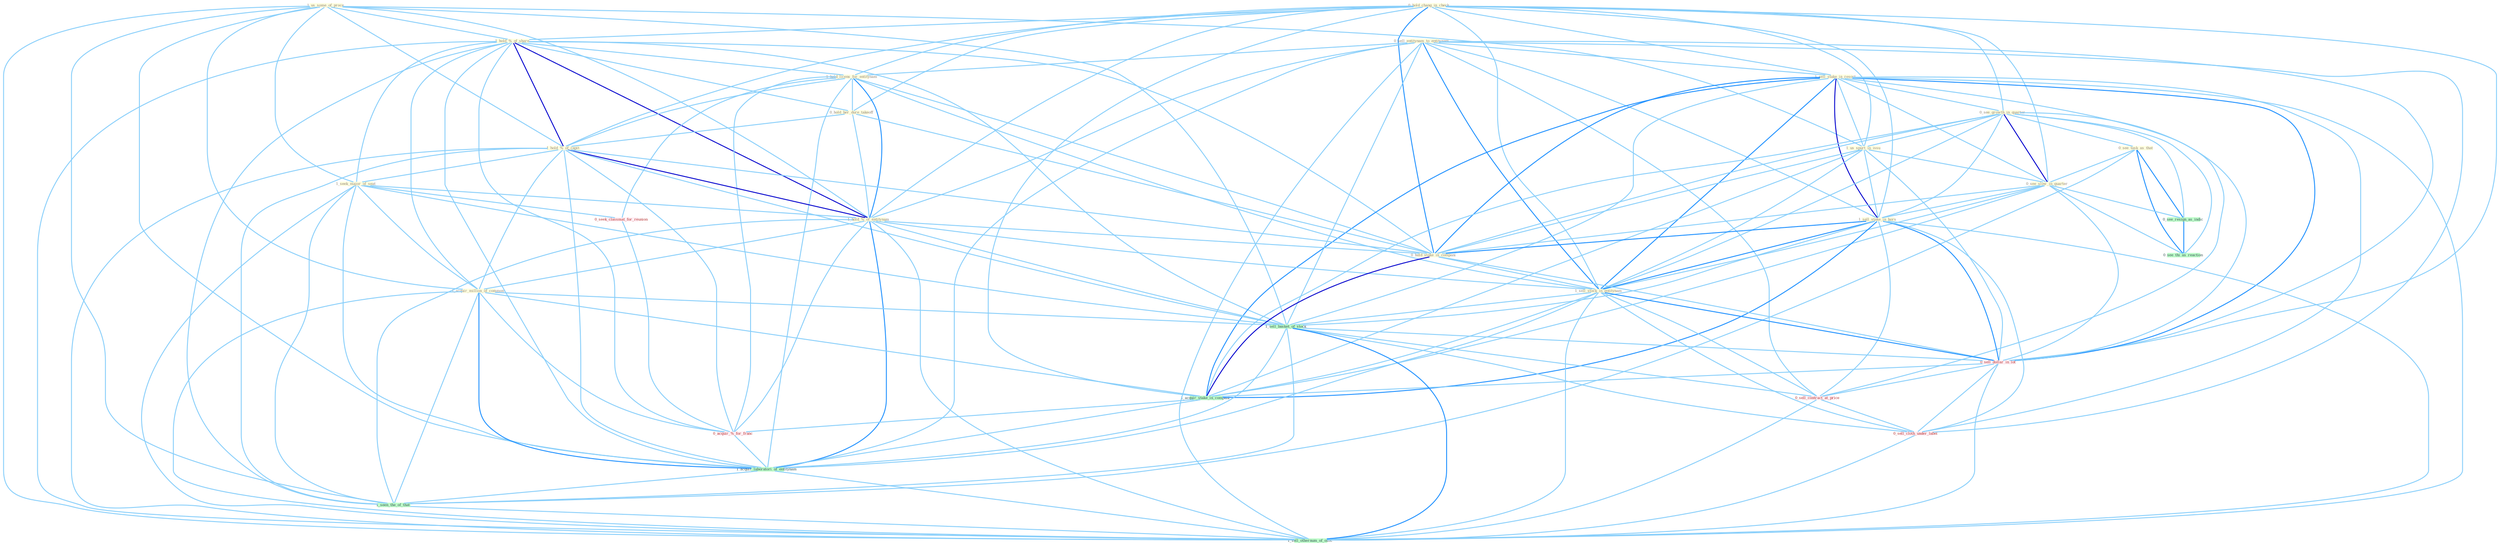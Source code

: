 Graph G{ 
    node
    [shape=polygon,style=filled,width=.5,height=.06,color="#BDFCC9",fixedsize=true,fontsize=4,
    fontcolor="#2f4f4f"];
    {node
    [color="#ffffe0", fontcolor="#8b7d6b"] "0_hold_chang_in_check " "1_us_some_of_proce " "1_hold_%_of_share " "0_sell_entitynam_to_entitynam " "1_sell_stake_in_resort " "1_hold_licens_for_entitynam " "0_see_growth_in_quarter " "0_hold_her_dure_takeoff " "1_hold_%_of_capit " "1_us_spurt_in_issu " "0_see_task_as_that " "1_seek_major_of_seat " "1_hold_%_of_entitynam " "0_see_slow_in_quarter " "1_acquir_million_of_common " "1_sell_stake_in_hors " "0_hold_stake_in_compani " "1_sell_stock_in_entitynam "}
{node [color="#fff0f5", fontcolor="#b22222"] "0_seek_classmat_for_reunion " "0_sell_dollar_in_lot " "0_acquir_%_for_franc " "0_sell_contract_at_price " "0_sell_cloth_under_label "}
edge [color="#B0E2FF"];

	"0_hold_chang_in_check " -- "1_hold_%_of_share " [w="1", color="#87cefa" ];
	"0_hold_chang_in_check " -- "1_sell_stake_in_resort " [w="1", color="#87cefa" ];
	"0_hold_chang_in_check " -- "1_hold_licens_for_entitynam " [w="1", color="#87cefa" ];
	"0_hold_chang_in_check " -- "0_see_growth_in_quarter " [w="1", color="#87cefa" ];
	"0_hold_chang_in_check " -- "0_hold_her_dure_takeoff " [w="1", color="#87cefa" ];
	"0_hold_chang_in_check " -- "1_hold_%_of_capit " [w="1", color="#87cefa" ];
	"0_hold_chang_in_check " -- "1_us_spurt_in_issu " [w="1", color="#87cefa" ];
	"0_hold_chang_in_check " -- "1_hold_%_of_entitynam " [w="1", color="#87cefa" ];
	"0_hold_chang_in_check " -- "0_see_slow_in_quarter " [w="1", color="#87cefa" ];
	"0_hold_chang_in_check " -- "1_sell_stake_in_hors " [w="1", color="#87cefa" ];
	"0_hold_chang_in_check " -- "0_hold_stake_in_compani " [w="2", color="#1e90ff" , len=0.8];
	"0_hold_chang_in_check " -- "1_sell_stock_in_entitynam " [w="1", color="#87cefa" ];
	"0_hold_chang_in_check " -- "0_sell_dollar_in_lot " [w="1", color="#87cefa" ];
	"0_hold_chang_in_check " -- "1_acquir_stake_in_compani " [w="1", color="#87cefa" ];
	"1_us_some_of_proce " -- "1_hold_%_of_share " [w="1", color="#87cefa" ];
	"1_us_some_of_proce " -- "1_hold_%_of_capit " [w="1", color="#87cefa" ];
	"1_us_some_of_proce " -- "1_us_spurt_in_issu " [w="1", color="#87cefa" ];
	"1_us_some_of_proce " -- "1_seek_major_of_seat " [w="1", color="#87cefa" ];
	"1_us_some_of_proce " -- "1_hold_%_of_entitynam " [w="1", color="#87cefa" ];
	"1_us_some_of_proce " -- "1_acquir_million_of_common " [w="1", color="#87cefa" ];
	"1_us_some_of_proce " -- "1_sell_basket_of_stock " [w="1", color="#87cefa" ];
	"1_us_some_of_proce " -- "1_acquir_laboratori_of_entitynam " [w="1", color="#87cefa" ];
	"1_us_some_of_proce " -- "1_seen_the_of_that " [w="1", color="#87cefa" ];
	"1_us_some_of_proce " -- "1_sell_othernum_of_offic " [w="1", color="#87cefa" ];
	"1_hold_%_of_share " -- "1_hold_licens_for_entitynam " [w="1", color="#87cefa" ];
	"1_hold_%_of_share " -- "0_hold_her_dure_takeoff " [w="1", color="#87cefa" ];
	"1_hold_%_of_share " -- "1_hold_%_of_capit " [w="3", color="#0000cd" , len=0.6];
	"1_hold_%_of_share " -- "1_seek_major_of_seat " [w="1", color="#87cefa" ];
	"1_hold_%_of_share " -- "1_hold_%_of_entitynam " [w="3", color="#0000cd" , len=0.6];
	"1_hold_%_of_share " -- "1_acquir_million_of_common " [w="1", color="#87cefa" ];
	"1_hold_%_of_share " -- "0_hold_stake_in_compani " [w="1", color="#87cefa" ];
	"1_hold_%_of_share " -- "1_sell_basket_of_stock " [w="1", color="#87cefa" ];
	"1_hold_%_of_share " -- "0_acquir_%_for_franc " [w="1", color="#87cefa" ];
	"1_hold_%_of_share " -- "1_acquir_laboratori_of_entitynam " [w="1", color="#87cefa" ];
	"1_hold_%_of_share " -- "1_seen_the_of_that " [w="1", color="#87cefa" ];
	"1_hold_%_of_share " -- "1_sell_othernum_of_offic " [w="1", color="#87cefa" ];
	"0_sell_entitynam_to_entitynam " -- "1_sell_stake_in_resort " [w="1", color="#87cefa" ];
	"0_sell_entitynam_to_entitynam " -- "1_hold_licens_for_entitynam " [w="1", color="#87cefa" ];
	"0_sell_entitynam_to_entitynam " -- "1_hold_%_of_entitynam " [w="1", color="#87cefa" ];
	"0_sell_entitynam_to_entitynam " -- "1_sell_stake_in_hors " [w="1", color="#87cefa" ];
	"0_sell_entitynam_to_entitynam " -- "1_sell_stock_in_entitynam " [w="2", color="#1e90ff" , len=0.8];
	"0_sell_entitynam_to_entitynam " -- "1_sell_basket_of_stock " [w="1", color="#87cefa" ];
	"0_sell_entitynam_to_entitynam " -- "0_sell_dollar_in_lot " [w="1", color="#87cefa" ];
	"0_sell_entitynam_to_entitynam " -- "0_sell_contract_at_price " [w="1", color="#87cefa" ];
	"0_sell_entitynam_to_entitynam " -- "1_acquir_laboratori_of_entitynam " [w="1", color="#87cefa" ];
	"0_sell_entitynam_to_entitynam " -- "0_sell_cloth_under_label " [w="1", color="#87cefa" ];
	"0_sell_entitynam_to_entitynam " -- "1_sell_othernum_of_offic " [w="1", color="#87cefa" ];
	"1_sell_stake_in_resort " -- "0_see_growth_in_quarter " [w="1", color="#87cefa" ];
	"1_sell_stake_in_resort " -- "1_us_spurt_in_issu " [w="1", color="#87cefa" ];
	"1_sell_stake_in_resort " -- "0_see_slow_in_quarter " [w="1", color="#87cefa" ];
	"1_sell_stake_in_resort " -- "1_sell_stake_in_hors " [w="3", color="#0000cd" , len=0.6];
	"1_sell_stake_in_resort " -- "0_hold_stake_in_compani " [w="2", color="#1e90ff" , len=0.8];
	"1_sell_stake_in_resort " -- "1_sell_stock_in_entitynam " [w="2", color="#1e90ff" , len=0.8];
	"1_sell_stake_in_resort " -- "1_sell_basket_of_stock " [w="1", color="#87cefa" ];
	"1_sell_stake_in_resort " -- "0_sell_dollar_in_lot " [w="2", color="#1e90ff" , len=0.8];
	"1_sell_stake_in_resort " -- "1_acquir_stake_in_compani " [w="2", color="#1e90ff" , len=0.8];
	"1_sell_stake_in_resort " -- "0_sell_contract_at_price " [w="1", color="#87cefa" ];
	"1_sell_stake_in_resort " -- "0_sell_cloth_under_label " [w="1", color="#87cefa" ];
	"1_sell_stake_in_resort " -- "1_sell_othernum_of_offic " [w="1", color="#87cefa" ];
	"1_hold_licens_for_entitynam " -- "0_hold_her_dure_takeoff " [w="1", color="#87cefa" ];
	"1_hold_licens_for_entitynam " -- "1_hold_%_of_capit " [w="1", color="#87cefa" ];
	"1_hold_licens_for_entitynam " -- "1_hold_%_of_entitynam " [w="2", color="#1e90ff" , len=0.8];
	"1_hold_licens_for_entitynam " -- "0_hold_stake_in_compani " [w="1", color="#87cefa" ];
	"1_hold_licens_for_entitynam " -- "1_sell_stock_in_entitynam " [w="1", color="#87cefa" ];
	"1_hold_licens_for_entitynam " -- "0_seek_classmat_for_reunion " [w="1", color="#87cefa" ];
	"1_hold_licens_for_entitynam " -- "0_acquir_%_for_franc " [w="1", color="#87cefa" ];
	"1_hold_licens_for_entitynam " -- "1_acquir_laboratori_of_entitynam " [w="1", color="#87cefa" ];
	"0_see_growth_in_quarter " -- "1_us_spurt_in_issu " [w="1", color="#87cefa" ];
	"0_see_growth_in_quarter " -- "0_see_task_as_that " [w="1", color="#87cefa" ];
	"0_see_growth_in_quarter " -- "0_see_slow_in_quarter " [w="3", color="#0000cd" , len=0.6];
	"0_see_growth_in_quarter " -- "1_sell_stake_in_hors " [w="1", color="#87cefa" ];
	"0_see_growth_in_quarter " -- "0_hold_stake_in_compani " [w="1", color="#87cefa" ];
	"0_see_growth_in_quarter " -- "1_sell_stock_in_entitynam " [w="1", color="#87cefa" ];
	"0_see_growth_in_quarter " -- "0_sell_dollar_in_lot " [w="1", color="#87cefa" ];
	"0_see_growth_in_quarter " -- "0_see_resign_as_indic " [w="1", color="#87cefa" ];
	"0_see_growth_in_quarter " -- "1_acquir_stake_in_compani " [w="1", color="#87cefa" ];
	"0_see_growth_in_quarter " -- "0_see_thi_as_reaction " [w="1", color="#87cefa" ];
	"0_hold_her_dure_takeoff " -- "1_hold_%_of_capit " [w="1", color="#87cefa" ];
	"0_hold_her_dure_takeoff " -- "1_hold_%_of_entitynam " [w="1", color="#87cefa" ];
	"0_hold_her_dure_takeoff " -- "0_hold_stake_in_compani " [w="1", color="#87cefa" ];
	"1_hold_%_of_capit " -- "1_seek_major_of_seat " [w="1", color="#87cefa" ];
	"1_hold_%_of_capit " -- "1_hold_%_of_entitynam " [w="3", color="#0000cd" , len=0.6];
	"1_hold_%_of_capit " -- "1_acquir_million_of_common " [w="1", color="#87cefa" ];
	"1_hold_%_of_capit " -- "0_hold_stake_in_compani " [w="1", color="#87cefa" ];
	"1_hold_%_of_capit " -- "1_sell_basket_of_stock " [w="1", color="#87cefa" ];
	"1_hold_%_of_capit " -- "0_acquir_%_for_franc " [w="1", color="#87cefa" ];
	"1_hold_%_of_capit " -- "1_acquir_laboratori_of_entitynam " [w="1", color="#87cefa" ];
	"1_hold_%_of_capit " -- "1_seen_the_of_that " [w="1", color="#87cefa" ];
	"1_hold_%_of_capit " -- "1_sell_othernum_of_offic " [w="1", color="#87cefa" ];
	"1_us_spurt_in_issu " -- "0_see_slow_in_quarter " [w="1", color="#87cefa" ];
	"1_us_spurt_in_issu " -- "1_sell_stake_in_hors " [w="1", color="#87cefa" ];
	"1_us_spurt_in_issu " -- "0_hold_stake_in_compani " [w="1", color="#87cefa" ];
	"1_us_spurt_in_issu " -- "1_sell_stock_in_entitynam " [w="1", color="#87cefa" ];
	"1_us_spurt_in_issu " -- "0_sell_dollar_in_lot " [w="1", color="#87cefa" ];
	"1_us_spurt_in_issu " -- "1_acquir_stake_in_compani " [w="1", color="#87cefa" ];
	"0_see_task_as_that " -- "0_see_slow_in_quarter " [w="1", color="#87cefa" ];
	"0_see_task_as_that " -- "0_see_resign_as_indic " [w="2", color="#1e90ff" , len=0.8];
	"0_see_task_as_that " -- "1_seen_the_of_that " [w="1", color="#87cefa" ];
	"0_see_task_as_that " -- "0_see_thi_as_reaction " [w="2", color="#1e90ff" , len=0.8];
	"1_seek_major_of_seat " -- "1_hold_%_of_entitynam " [w="1", color="#87cefa" ];
	"1_seek_major_of_seat " -- "1_acquir_million_of_common " [w="1", color="#87cefa" ];
	"1_seek_major_of_seat " -- "0_seek_classmat_for_reunion " [w="1", color="#87cefa" ];
	"1_seek_major_of_seat " -- "1_sell_basket_of_stock " [w="1", color="#87cefa" ];
	"1_seek_major_of_seat " -- "1_acquir_laboratori_of_entitynam " [w="1", color="#87cefa" ];
	"1_seek_major_of_seat " -- "1_seen_the_of_that " [w="1", color="#87cefa" ];
	"1_seek_major_of_seat " -- "1_sell_othernum_of_offic " [w="1", color="#87cefa" ];
	"1_hold_%_of_entitynam " -- "1_acquir_million_of_common " [w="1", color="#87cefa" ];
	"1_hold_%_of_entitynam " -- "0_hold_stake_in_compani " [w="1", color="#87cefa" ];
	"1_hold_%_of_entitynam " -- "1_sell_stock_in_entitynam " [w="1", color="#87cefa" ];
	"1_hold_%_of_entitynam " -- "1_sell_basket_of_stock " [w="1", color="#87cefa" ];
	"1_hold_%_of_entitynam " -- "0_acquir_%_for_franc " [w="1", color="#87cefa" ];
	"1_hold_%_of_entitynam " -- "1_acquir_laboratori_of_entitynam " [w="2", color="#1e90ff" , len=0.8];
	"1_hold_%_of_entitynam " -- "1_seen_the_of_that " [w="1", color="#87cefa" ];
	"1_hold_%_of_entitynam " -- "1_sell_othernum_of_offic " [w="1", color="#87cefa" ];
	"0_see_slow_in_quarter " -- "1_sell_stake_in_hors " [w="1", color="#87cefa" ];
	"0_see_slow_in_quarter " -- "0_hold_stake_in_compani " [w="1", color="#87cefa" ];
	"0_see_slow_in_quarter " -- "1_sell_stock_in_entitynam " [w="1", color="#87cefa" ];
	"0_see_slow_in_quarter " -- "0_sell_dollar_in_lot " [w="1", color="#87cefa" ];
	"0_see_slow_in_quarter " -- "0_see_resign_as_indic " [w="1", color="#87cefa" ];
	"0_see_slow_in_quarter " -- "1_acquir_stake_in_compani " [w="1", color="#87cefa" ];
	"0_see_slow_in_quarter " -- "0_see_thi_as_reaction " [w="1", color="#87cefa" ];
	"1_acquir_million_of_common " -- "1_sell_basket_of_stock " [w="1", color="#87cefa" ];
	"1_acquir_million_of_common " -- "1_acquir_stake_in_compani " [w="1", color="#87cefa" ];
	"1_acquir_million_of_common " -- "0_acquir_%_for_franc " [w="1", color="#87cefa" ];
	"1_acquir_million_of_common " -- "1_acquir_laboratori_of_entitynam " [w="2", color="#1e90ff" , len=0.8];
	"1_acquir_million_of_common " -- "1_seen_the_of_that " [w="1", color="#87cefa" ];
	"1_acquir_million_of_common " -- "1_sell_othernum_of_offic " [w="1", color="#87cefa" ];
	"1_sell_stake_in_hors " -- "0_hold_stake_in_compani " [w="2", color="#1e90ff" , len=0.8];
	"1_sell_stake_in_hors " -- "1_sell_stock_in_entitynam " [w="2", color="#1e90ff" , len=0.8];
	"1_sell_stake_in_hors " -- "1_sell_basket_of_stock " [w="1", color="#87cefa" ];
	"1_sell_stake_in_hors " -- "0_sell_dollar_in_lot " [w="2", color="#1e90ff" , len=0.8];
	"1_sell_stake_in_hors " -- "1_acquir_stake_in_compani " [w="2", color="#1e90ff" , len=0.8];
	"1_sell_stake_in_hors " -- "0_sell_contract_at_price " [w="1", color="#87cefa" ];
	"1_sell_stake_in_hors " -- "0_sell_cloth_under_label " [w="1", color="#87cefa" ];
	"1_sell_stake_in_hors " -- "1_sell_othernum_of_offic " [w="1", color="#87cefa" ];
	"0_hold_stake_in_compani " -- "1_sell_stock_in_entitynam " [w="1", color="#87cefa" ];
	"0_hold_stake_in_compani " -- "0_sell_dollar_in_lot " [w="1", color="#87cefa" ];
	"0_hold_stake_in_compani " -- "1_acquir_stake_in_compani " [w="3", color="#0000cd" , len=0.6];
	"1_sell_stock_in_entitynam " -- "1_sell_basket_of_stock " [w="1", color="#87cefa" ];
	"1_sell_stock_in_entitynam " -- "0_sell_dollar_in_lot " [w="2", color="#1e90ff" , len=0.8];
	"1_sell_stock_in_entitynam " -- "1_acquir_stake_in_compani " [w="1", color="#87cefa" ];
	"1_sell_stock_in_entitynam " -- "0_sell_contract_at_price " [w="1", color="#87cefa" ];
	"1_sell_stock_in_entitynam " -- "1_acquir_laboratori_of_entitynam " [w="1", color="#87cefa" ];
	"1_sell_stock_in_entitynam " -- "0_sell_cloth_under_label " [w="1", color="#87cefa" ];
	"1_sell_stock_in_entitynam " -- "1_sell_othernum_of_offic " [w="1", color="#87cefa" ];
	"0_seek_classmat_for_reunion " -- "0_acquir_%_for_franc " [w="1", color="#87cefa" ];
	"1_sell_basket_of_stock " -- "0_sell_dollar_in_lot " [w="1", color="#87cefa" ];
	"1_sell_basket_of_stock " -- "0_sell_contract_at_price " [w="1", color="#87cefa" ];
	"1_sell_basket_of_stock " -- "1_acquir_laboratori_of_entitynam " [w="1", color="#87cefa" ];
	"1_sell_basket_of_stock " -- "0_sell_cloth_under_label " [w="1", color="#87cefa" ];
	"1_sell_basket_of_stock " -- "1_seen_the_of_that " [w="1", color="#87cefa" ];
	"1_sell_basket_of_stock " -- "1_sell_othernum_of_offic " [w="2", color="#1e90ff" , len=0.8];
	"0_sell_dollar_in_lot " -- "1_acquir_stake_in_compani " [w="1", color="#87cefa" ];
	"0_sell_dollar_in_lot " -- "0_sell_contract_at_price " [w="1", color="#87cefa" ];
	"0_sell_dollar_in_lot " -- "0_sell_cloth_under_label " [w="1", color="#87cefa" ];
	"0_sell_dollar_in_lot " -- "1_sell_othernum_of_offic " [w="1", color="#87cefa" ];
	"0_see_resign_as_indic " -- "0_see_thi_as_reaction " [w="2", color="#1e90ff" , len=0.8];
	"1_acquir_stake_in_compani " -- "0_acquir_%_for_franc " [w="1", color="#87cefa" ];
	"1_acquir_stake_in_compani " -- "1_acquir_laboratori_of_entitynam " [w="1", color="#87cefa" ];
	"0_acquir_%_for_franc " -- "1_acquir_laboratori_of_entitynam " [w="1", color="#87cefa" ];
	"0_sell_contract_at_price " -- "0_sell_cloth_under_label " [w="1", color="#87cefa" ];
	"0_sell_contract_at_price " -- "1_sell_othernum_of_offic " [w="1", color="#87cefa" ];
	"1_acquir_laboratori_of_entitynam " -- "1_seen_the_of_that " [w="1", color="#87cefa" ];
	"1_acquir_laboratori_of_entitynam " -- "1_sell_othernum_of_offic " [w="1", color="#87cefa" ];
	"0_sell_cloth_under_label " -- "1_sell_othernum_of_offic " [w="1", color="#87cefa" ];
	"1_seen_the_of_that " -- "1_sell_othernum_of_offic " [w="1", color="#87cefa" ];
}